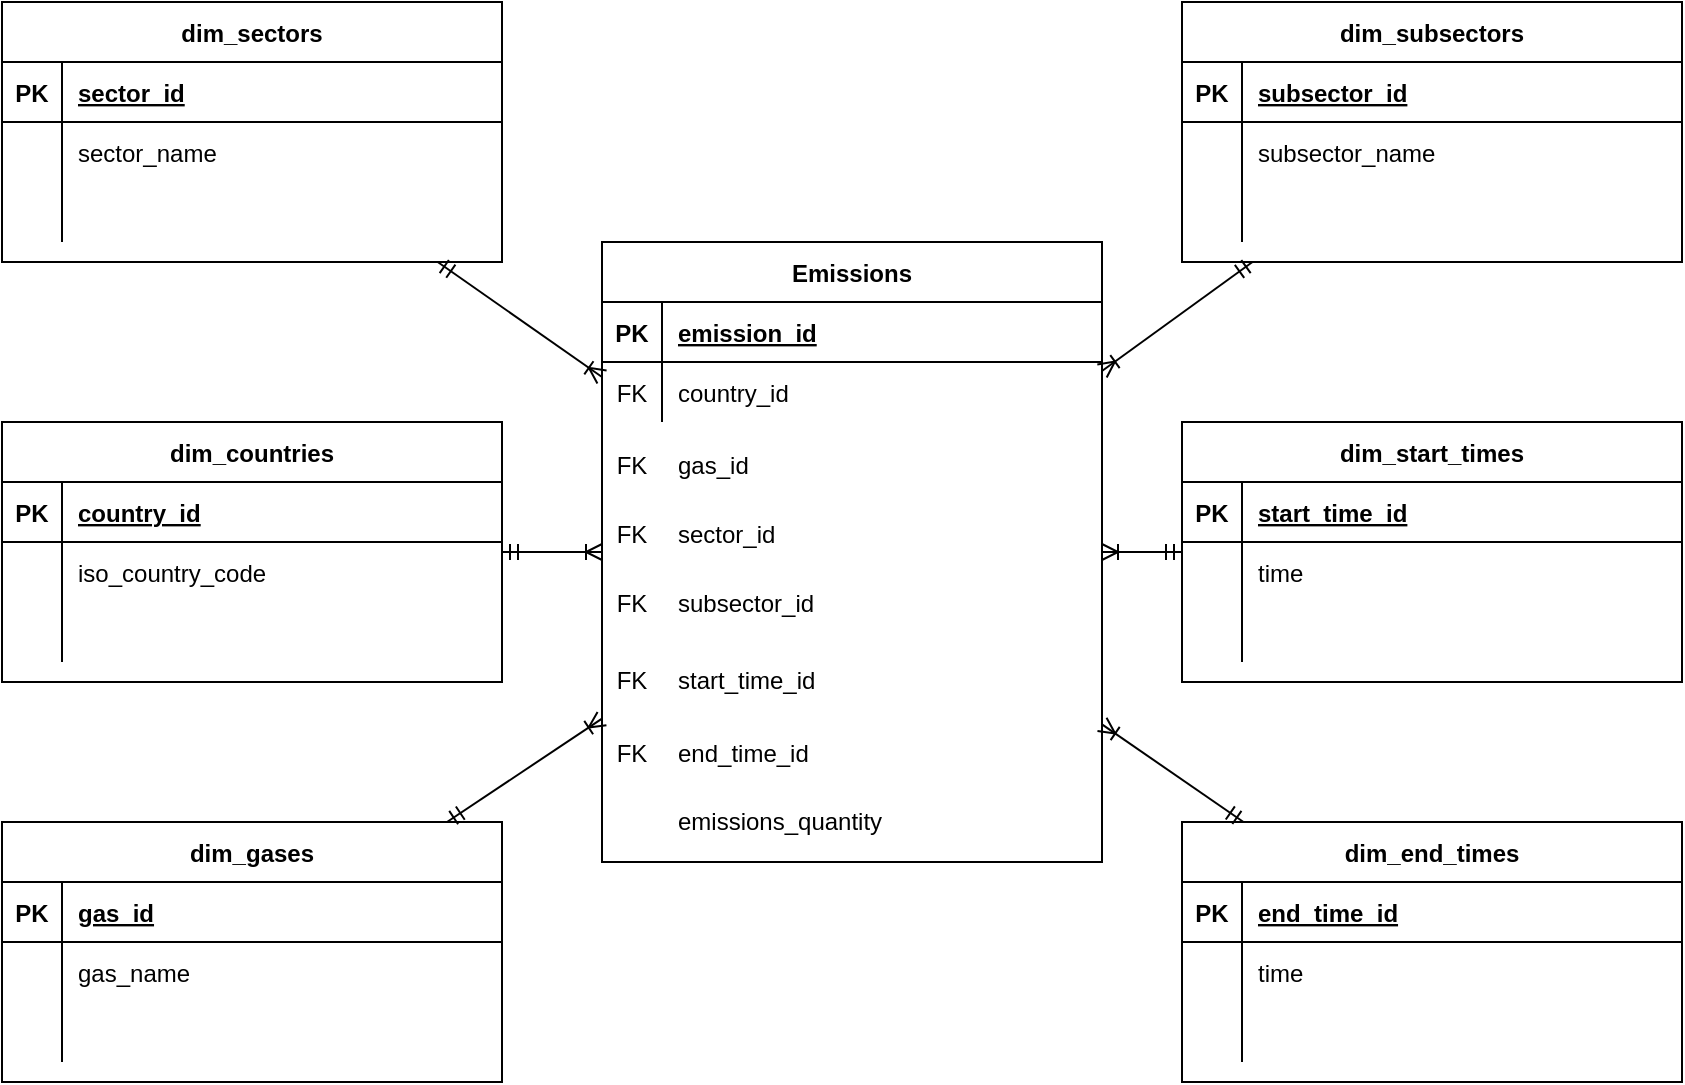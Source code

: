 <mxfile version="24.9.1">
  <diagram name="Page-1" id="B6PcATid6RtNg8YuIo3O">
    <mxGraphModel dx="2140" dy="569" grid="1" gridSize="10" guides="1" tooltips="1" connect="1" arrows="1" fold="1" page="1" pageScale="1" pageWidth="850" pageHeight="1100" math="0" shadow="0">
      <root>
        <mxCell id="0" />
        <mxCell id="1" parent="0" />
        <mxCell id="QcSYqMnwof4ORnEIv1YE-2" value="dim_countries" style="shape=table;startSize=30;container=1;collapsible=1;childLayout=tableLayout;fixedRows=1;rowLines=0;fontStyle=1;align=center;resizeLast=1;" parent="1" vertex="1">
          <mxGeometry x="-60" y="320" width="250" height="130" as="geometry" />
        </mxCell>
        <mxCell id="QcSYqMnwof4ORnEIv1YE-3" value="" style="shape=partialRectangle;collapsible=0;dropTarget=0;pointerEvents=0;fillColor=none;points=[[0,0.5],[1,0.5]];portConstraint=eastwest;top=0;left=0;right=0;bottom=1;" parent="QcSYqMnwof4ORnEIv1YE-2" vertex="1">
          <mxGeometry y="30" width="250" height="30" as="geometry" />
        </mxCell>
        <mxCell id="QcSYqMnwof4ORnEIv1YE-4" value="PK" style="shape=partialRectangle;overflow=hidden;connectable=0;fillColor=none;top=0;left=0;bottom=0;right=0;fontStyle=1;" parent="QcSYqMnwof4ORnEIv1YE-3" vertex="1">
          <mxGeometry width="30" height="30" as="geometry">
            <mxRectangle width="30" height="30" as="alternateBounds" />
          </mxGeometry>
        </mxCell>
        <mxCell id="QcSYqMnwof4ORnEIv1YE-5" value="country_id" style="shape=partialRectangle;overflow=hidden;connectable=0;fillColor=none;top=0;left=0;bottom=0;right=0;align=left;spacingLeft=6;fontStyle=5;" parent="QcSYqMnwof4ORnEIv1YE-3" vertex="1">
          <mxGeometry x="30" width="220" height="30" as="geometry">
            <mxRectangle width="220" height="30" as="alternateBounds" />
          </mxGeometry>
        </mxCell>
        <mxCell id="QcSYqMnwof4ORnEIv1YE-6" value="" style="shape=partialRectangle;collapsible=0;dropTarget=0;pointerEvents=0;fillColor=none;points=[[0,0.5],[1,0.5]];portConstraint=eastwest;top=0;left=0;right=0;bottom=0;" parent="QcSYqMnwof4ORnEIv1YE-2" vertex="1">
          <mxGeometry y="60" width="250" height="30" as="geometry" />
        </mxCell>
        <mxCell id="QcSYqMnwof4ORnEIv1YE-7" value="" style="shape=partialRectangle;overflow=hidden;connectable=0;fillColor=none;top=0;left=0;bottom=0;right=0;" parent="QcSYqMnwof4ORnEIv1YE-6" vertex="1">
          <mxGeometry width="30" height="30" as="geometry">
            <mxRectangle width="30" height="30" as="alternateBounds" />
          </mxGeometry>
        </mxCell>
        <mxCell id="QcSYqMnwof4ORnEIv1YE-8" value="iso_country_code" style="shape=partialRectangle;overflow=hidden;connectable=0;fillColor=none;top=0;left=0;bottom=0;right=0;align=left;spacingLeft=6;" parent="QcSYqMnwof4ORnEIv1YE-6" vertex="1">
          <mxGeometry x="30" width="220" height="30" as="geometry">
            <mxRectangle width="220" height="30" as="alternateBounds" />
          </mxGeometry>
        </mxCell>
        <mxCell id="QcSYqMnwof4ORnEIv1YE-9" value="" style="shape=partialRectangle;collapsible=0;dropTarget=0;pointerEvents=0;fillColor=none;points=[[0,0.5],[1,0.5]];portConstraint=eastwest;top=0;left=0;right=0;bottom=0;" parent="QcSYqMnwof4ORnEIv1YE-2" vertex="1">
          <mxGeometry y="90" width="250" height="30" as="geometry" />
        </mxCell>
        <mxCell id="QcSYqMnwof4ORnEIv1YE-10" value="" style="shape=partialRectangle;overflow=hidden;connectable=0;fillColor=none;top=0;left=0;bottom=0;right=0;" parent="QcSYqMnwof4ORnEIv1YE-9" vertex="1">
          <mxGeometry width="30" height="30" as="geometry">
            <mxRectangle width="30" height="30" as="alternateBounds" />
          </mxGeometry>
        </mxCell>
        <mxCell id="QcSYqMnwof4ORnEIv1YE-11" value="" style="shape=partialRectangle;overflow=hidden;connectable=0;fillColor=none;top=0;left=0;bottom=0;right=0;align=left;spacingLeft=6;" parent="QcSYqMnwof4ORnEIv1YE-9" vertex="1">
          <mxGeometry x="30" width="220" height="30" as="geometry">
            <mxRectangle width="220" height="30" as="alternateBounds" />
          </mxGeometry>
        </mxCell>
        <mxCell id="QcSYqMnwof4ORnEIv1YE-12" value="dim_gases" style="shape=table;startSize=30;container=1;collapsible=1;childLayout=tableLayout;fixedRows=1;rowLines=0;fontStyle=1;align=center;resizeLast=1;" parent="1" vertex="1">
          <mxGeometry x="-60" y="520" width="250" height="130" as="geometry" />
        </mxCell>
        <mxCell id="QcSYqMnwof4ORnEIv1YE-13" value="" style="shape=partialRectangle;collapsible=0;dropTarget=0;pointerEvents=0;fillColor=none;points=[[0,0.5],[1,0.5]];portConstraint=eastwest;top=0;left=0;right=0;bottom=1;" parent="QcSYqMnwof4ORnEIv1YE-12" vertex="1">
          <mxGeometry y="30" width="250" height="30" as="geometry" />
        </mxCell>
        <mxCell id="QcSYqMnwof4ORnEIv1YE-14" value="PK" style="shape=partialRectangle;overflow=hidden;connectable=0;fillColor=none;top=0;left=0;bottom=0;right=0;fontStyle=1;" parent="QcSYqMnwof4ORnEIv1YE-13" vertex="1">
          <mxGeometry width="30" height="30" as="geometry">
            <mxRectangle width="30" height="30" as="alternateBounds" />
          </mxGeometry>
        </mxCell>
        <mxCell id="QcSYqMnwof4ORnEIv1YE-15" value="gas_id" style="shape=partialRectangle;overflow=hidden;connectable=0;fillColor=none;top=0;left=0;bottom=0;right=0;align=left;spacingLeft=6;fontStyle=5;" parent="QcSYqMnwof4ORnEIv1YE-13" vertex="1">
          <mxGeometry x="30" width="220" height="30" as="geometry">
            <mxRectangle width="220" height="30" as="alternateBounds" />
          </mxGeometry>
        </mxCell>
        <mxCell id="QcSYqMnwof4ORnEIv1YE-16" value="" style="shape=partialRectangle;collapsible=0;dropTarget=0;pointerEvents=0;fillColor=none;points=[[0,0.5],[1,0.5]];portConstraint=eastwest;top=0;left=0;right=0;bottom=0;" parent="QcSYqMnwof4ORnEIv1YE-12" vertex="1">
          <mxGeometry y="60" width="250" height="30" as="geometry" />
        </mxCell>
        <mxCell id="QcSYqMnwof4ORnEIv1YE-17" value="" style="shape=partialRectangle;overflow=hidden;connectable=0;fillColor=none;top=0;left=0;bottom=0;right=0;" parent="QcSYqMnwof4ORnEIv1YE-16" vertex="1">
          <mxGeometry width="30" height="30" as="geometry">
            <mxRectangle width="30" height="30" as="alternateBounds" />
          </mxGeometry>
        </mxCell>
        <mxCell id="QcSYqMnwof4ORnEIv1YE-18" value="gas_name" style="shape=partialRectangle;overflow=hidden;connectable=0;fillColor=none;top=0;left=0;bottom=0;right=0;align=left;spacingLeft=6;" parent="QcSYqMnwof4ORnEIv1YE-16" vertex="1">
          <mxGeometry x="30" width="220" height="30" as="geometry">
            <mxRectangle width="220" height="30" as="alternateBounds" />
          </mxGeometry>
        </mxCell>
        <mxCell id="QcSYqMnwof4ORnEIv1YE-19" value="" style="shape=partialRectangle;collapsible=0;dropTarget=0;pointerEvents=0;fillColor=none;points=[[0,0.5],[1,0.5]];portConstraint=eastwest;top=0;left=0;right=0;bottom=0;" parent="QcSYqMnwof4ORnEIv1YE-12" vertex="1">
          <mxGeometry y="90" width="250" height="30" as="geometry" />
        </mxCell>
        <mxCell id="QcSYqMnwof4ORnEIv1YE-20" value="" style="shape=partialRectangle;overflow=hidden;connectable=0;fillColor=none;top=0;left=0;bottom=0;right=0;" parent="QcSYqMnwof4ORnEIv1YE-19" vertex="1">
          <mxGeometry width="30" height="30" as="geometry">
            <mxRectangle width="30" height="30" as="alternateBounds" />
          </mxGeometry>
        </mxCell>
        <mxCell id="QcSYqMnwof4ORnEIv1YE-21" value="" style="shape=partialRectangle;overflow=hidden;connectable=0;fillColor=none;top=0;left=0;bottom=0;right=0;align=left;spacingLeft=6;" parent="QcSYqMnwof4ORnEIv1YE-19" vertex="1">
          <mxGeometry x="30" width="220" height="30" as="geometry">
            <mxRectangle width="220" height="30" as="alternateBounds" />
          </mxGeometry>
        </mxCell>
        <mxCell id="QcSYqMnwof4ORnEIv1YE-22" value="dim_subsectors" style="shape=table;startSize=30;container=1;collapsible=1;childLayout=tableLayout;fixedRows=1;rowLines=0;fontStyle=1;align=center;resizeLast=1;" parent="1" vertex="1">
          <mxGeometry x="530" y="110" width="250" height="130" as="geometry" />
        </mxCell>
        <mxCell id="QcSYqMnwof4ORnEIv1YE-23" value="" style="shape=partialRectangle;collapsible=0;dropTarget=0;pointerEvents=0;fillColor=none;points=[[0,0.5],[1,0.5]];portConstraint=eastwest;top=0;left=0;right=0;bottom=1;" parent="QcSYqMnwof4ORnEIv1YE-22" vertex="1">
          <mxGeometry y="30" width="250" height="30" as="geometry" />
        </mxCell>
        <mxCell id="QcSYqMnwof4ORnEIv1YE-24" value="PK" style="shape=partialRectangle;overflow=hidden;connectable=0;fillColor=none;top=0;left=0;bottom=0;right=0;fontStyle=1;" parent="QcSYqMnwof4ORnEIv1YE-23" vertex="1">
          <mxGeometry width="30" height="30" as="geometry">
            <mxRectangle width="30" height="30" as="alternateBounds" />
          </mxGeometry>
        </mxCell>
        <mxCell id="QcSYqMnwof4ORnEIv1YE-25" value="subsector_id" style="shape=partialRectangle;overflow=hidden;connectable=0;fillColor=none;top=0;left=0;bottom=0;right=0;align=left;spacingLeft=6;fontStyle=5;" parent="QcSYqMnwof4ORnEIv1YE-23" vertex="1">
          <mxGeometry x="30" width="220" height="30" as="geometry">
            <mxRectangle width="220" height="30" as="alternateBounds" />
          </mxGeometry>
        </mxCell>
        <mxCell id="QcSYqMnwof4ORnEIv1YE-26" value="" style="shape=partialRectangle;collapsible=0;dropTarget=0;pointerEvents=0;fillColor=none;points=[[0,0.5],[1,0.5]];portConstraint=eastwest;top=0;left=0;right=0;bottom=0;" parent="QcSYqMnwof4ORnEIv1YE-22" vertex="1">
          <mxGeometry y="60" width="250" height="30" as="geometry" />
        </mxCell>
        <mxCell id="QcSYqMnwof4ORnEIv1YE-27" value="" style="shape=partialRectangle;overflow=hidden;connectable=0;fillColor=none;top=0;left=0;bottom=0;right=0;" parent="QcSYqMnwof4ORnEIv1YE-26" vertex="1">
          <mxGeometry width="30" height="30" as="geometry">
            <mxRectangle width="30" height="30" as="alternateBounds" />
          </mxGeometry>
        </mxCell>
        <mxCell id="QcSYqMnwof4ORnEIv1YE-28" value="subsector_name" style="shape=partialRectangle;overflow=hidden;connectable=0;fillColor=none;top=0;left=0;bottom=0;right=0;align=left;spacingLeft=6;" parent="QcSYqMnwof4ORnEIv1YE-26" vertex="1">
          <mxGeometry x="30" width="220" height="30" as="geometry">
            <mxRectangle width="220" height="30" as="alternateBounds" />
          </mxGeometry>
        </mxCell>
        <mxCell id="QcSYqMnwof4ORnEIv1YE-29" value="" style="shape=partialRectangle;collapsible=0;dropTarget=0;pointerEvents=0;fillColor=none;points=[[0,0.5],[1,0.5]];portConstraint=eastwest;top=0;left=0;right=0;bottom=0;" parent="QcSYqMnwof4ORnEIv1YE-22" vertex="1">
          <mxGeometry y="90" width="250" height="30" as="geometry" />
        </mxCell>
        <mxCell id="QcSYqMnwof4ORnEIv1YE-30" value="" style="shape=partialRectangle;overflow=hidden;connectable=0;fillColor=none;top=0;left=0;bottom=0;right=0;" parent="QcSYqMnwof4ORnEIv1YE-29" vertex="1">
          <mxGeometry width="30" height="30" as="geometry">
            <mxRectangle width="30" height="30" as="alternateBounds" />
          </mxGeometry>
        </mxCell>
        <mxCell id="QcSYqMnwof4ORnEIv1YE-31" value="" style="shape=partialRectangle;overflow=hidden;connectable=0;fillColor=none;top=0;left=0;bottom=0;right=0;align=left;spacingLeft=6;" parent="QcSYqMnwof4ORnEIv1YE-29" vertex="1">
          <mxGeometry x="30" width="220" height="30" as="geometry">
            <mxRectangle width="220" height="30" as="alternateBounds" />
          </mxGeometry>
        </mxCell>
        <mxCell id="QcSYqMnwof4ORnEIv1YE-32" value="" style="group" parent="1" vertex="1" connectable="0">
          <mxGeometry x="240" y="230" width="250" height="310" as="geometry" />
        </mxCell>
        <mxCell id="QcSYqMnwof4ORnEIv1YE-33" value="Emissions" style="shape=table;startSize=30;container=1;collapsible=1;childLayout=tableLayout;fixedRows=1;rowLines=0;fontStyle=1;align=center;resizeLast=1;" parent="QcSYqMnwof4ORnEIv1YE-32" vertex="1">
          <mxGeometry width="250" height="310.0" as="geometry" />
        </mxCell>
        <mxCell id="QcSYqMnwof4ORnEIv1YE-34" value="" style="shape=partialRectangle;collapsible=0;dropTarget=0;pointerEvents=0;fillColor=none;points=[[0,0.5],[1,0.5]];portConstraint=eastwest;top=0;left=0;right=0;bottom=1;" parent="QcSYqMnwof4ORnEIv1YE-33" vertex="1">
          <mxGeometry y="30" width="250" height="30" as="geometry" />
        </mxCell>
        <mxCell id="QcSYqMnwof4ORnEIv1YE-35" value="PK" style="shape=partialRectangle;overflow=hidden;connectable=0;fillColor=none;top=0;left=0;bottom=0;right=0;fontStyle=1;" parent="QcSYqMnwof4ORnEIv1YE-34" vertex="1">
          <mxGeometry width="30" height="30" as="geometry">
            <mxRectangle width="30" height="30" as="alternateBounds" />
          </mxGeometry>
        </mxCell>
        <mxCell id="QcSYqMnwof4ORnEIv1YE-36" value="emission_id" style="shape=partialRectangle;overflow=hidden;connectable=0;fillColor=none;top=0;left=0;bottom=0;right=0;align=left;spacingLeft=6;fontStyle=5;" parent="QcSYqMnwof4ORnEIv1YE-34" vertex="1">
          <mxGeometry x="30" width="220" height="30" as="geometry">
            <mxRectangle width="220" height="30" as="alternateBounds" />
          </mxGeometry>
        </mxCell>
        <mxCell id="QcSYqMnwof4ORnEIv1YE-37" value="" style="shape=partialRectangle;collapsible=0;dropTarget=0;pointerEvents=0;fillColor=none;points=[[0,0.5],[1,0.5]];portConstraint=eastwest;top=0;left=0;right=0;bottom=0;" parent="QcSYqMnwof4ORnEIv1YE-33" vertex="1">
          <mxGeometry y="60" width="250" height="30" as="geometry" />
        </mxCell>
        <mxCell id="QcSYqMnwof4ORnEIv1YE-38" value="FK" style="shape=partialRectangle;overflow=hidden;connectable=0;fillColor=none;top=0;left=0;bottom=0;right=0;" parent="QcSYqMnwof4ORnEIv1YE-37" vertex="1">
          <mxGeometry width="30" height="30" as="geometry">
            <mxRectangle width="30" height="30" as="alternateBounds" />
          </mxGeometry>
        </mxCell>
        <mxCell id="QcSYqMnwof4ORnEIv1YE-39" value="country_id" style="shape=partialRectangle;overflow=hidden;connectable=0;fillColor=none;top=0;left=0;bottom=0;right=0;align=left;spacingLeft=6;" parent="QcSYqMnwof4ORnEIv1YE-37" vertex="1">
          <mxGeometry x="30" width="220" height="30" as="geometry">
            <mxRectangle width="220" height="30" as="alternateBounds" />
          </mxGeometry>
        </mxCell>
        <mxCell id="QcSYqMnwof4ORnEIv1YE-40" value="" style="shape=partialRectangle;collapsible=0;dropTarget=0;pointerEvents=0;fillColor=none;points=[[0,0.5],[1,0.5]];portConstraint=eastwest;top=0;left=0;right=0;bottom=0;" parent="QcSYqMnwof4ORnEIv1YE-32" vertex="1">
          <mxGeometry y="79.995" width="250" height="62.0" as="geometry" />
        </mxCell>
        <mxCell id="QcSYqMnwof4ORnEIv1YE-41" value="FK" style="shape=partialRectangle;overflow=hidden;connectable=0;fillColor=none;top=0;left=0;bottom=0;right=0;" parent="QcSYqMnwof4ORnEIv1YE-40" vertex="1">
          <mxGeometry width="30" height="62.0" as="geometry">
            <mxRectangle width="30" height="30" as="alternateBounds" />
          </mxGeometry>
        </mxCell>
        <mxCell id="QcSYqMnwof4ORnEIv1YE-42" value="gas_id" style="shape=partialRectangle;overflow=hidden;connectable=0;fillColor=none;top=0;left=0;bottom=0;right=0;align=left;spacingLeft=6;" parent="QcSYqMnwof4ORnEIv1YE-40" vertex="1">
          <mxGeometry x="30" width="220" height="62.0" as="geometry">
            <mxRectangle width="220" height="30" as="alternateBounds" />
          </mxGeometry>
        </mxCell>
        <mxCell id="QcSYqMnwof4ORnEIv1YE-43" value="" style="shape=partialRectangle;collapsible=0;dropTarget=0;pointerEvents=0;fillColor=none;points=[[0,0.5],[1,0.5]];portConstraint=eastwest;top=0;left=0;right=0;bottom=0;" parent="QcSYqMnwof4ORnEIv1YE-32" vertex="1">
          <mxGeometry y="114.433" width="250" height="62.0" as="geometry" />
        </mxCell>
        <mxCell id="QcSYqMnwof4ORnEIv1YE-44" value="FK" style="shape=partialRectangle;overflow=hidden;connectable=0;fillColor=none;top=0;left=0;bottom=0;right=0;" parent="QcSYqMnwof4ORnEIv1YE-43" vertex="1">
          <mxGeometry width="30" height="62.0" as="geometry">
            <mxRectangle width="30" height="30" as="alternateBounds" />
          </mxGeometry>
        </mxCell>
        <mxCell id="QcSYqMnwof4ORnEIv1YE-45" value="sector_id" style="shape=partialRectangle;overflow=hidden;connectable=0;fillColor=none;top=0;left=0;bottom=0;right=0;align=left;spacingLeft=6;" parent="QcSYqMnwof4ORnEIv1YE-43" vertex="1">
          <mxGeometry x="30" width="220" height="62.0" as="geometry">
            <mxRectangle width="220" height="30" as="alternateBounds" />
          </mxGeometry>
        </mxCell>
        <mxCell id="QcSYqMnwof4ORnEIv1YE-46" value="" style="shape=partialRectangle;collapsible=0;dropTarget=0;pointerEvents=0;fillColor=none;points=[[0,0.5],[1,0.5]];portConstraint=eastwest;top=0;left=0;right=0;bottom=0;" parent="QcSYqMnwof4ORnEIv1YE-32" vertex="1">
          <mxGeometry y="187.426" width="250" height="62.0" as="geometry" />
        </mxCell>
        <mxCell id="QcSYqMnwof4ORnEIv1YE-47" value="FK" style="shape=partialRectangle;overflow=hidden;connectable=0;fillColor=none;top=0;left=0;bottom=0;right=0;" parent="QcSYqMnwof4ORnEIv1YE-46" vertex="1">
          <mxGeometry width="30" height="62.0" as="geometry">
            <mxRectangle width="30" height="30" as="alternateBounds" />
          </mxGeometry>
        </mxCell>
        <mxCell id="QcSYqMnwof4ORnEIv1YE-48" value="start_time_id" style="shape=partialRectangle;overflow=hidden;connectable=0;fillColor=none;top=0;left=0;bottom=0;right=0;align=left;spacingLeft=6;" parent="QcSYqMnwof4ORnEIv1YE-46" vertex="1">
          <mxGeometry x="30" width="220" height="62.0" as="geometry">
            <mxRectangle width="220" height="30" as="alternateBounds" />
          </mxGeometry>
        </mxCell>
        <mxCell id="QcSYqMnwof4ORnEIv1YE-49" value="emissions_quantity" style="shape=partialRectangle;overflow=hidden;connectable=0;fillColor=none;top=0;left=0;bottom=0;right=0;align=left;spacingLeft=6;" parent="QcSYqMnwof4ORnEIv1YE-32" vertex="1">
          <mxGeometry x="30" y="258.003" width="220" height="62.0" as="geometry">
            <mxRectangle width="220" height="30" as="alternateBounds" />
          </mxGeometry>
        </mxCell>
        <mxCell id="QcSYqMnwof4ORnEIv1YE-64" value="" style="shape=partialRectangle;collapsible=0;dropTarget=0;pointerEvents=0;fillColor=none;points=[[0,0.5],[1,0.5]];portConstraint=eastwest;top=0;left=0;right=0;bottom=0;" parent="QcSYqMnwof4ORnEIv1YE-32" vertex="1">
          <mxGeometry y="148.877" width="250" height="62.0" as="geometry" />
        </mxCell>
        <mxCell id="QcSYqMnwof4ORnEIv1YE-65" value="FK" style="shape=partialRectangle;overflow=hidden;connectable=0;fillColor=none;top=0;left=0;bottom=0;right=0;" parent="QcSYqMnwof4ORnEIv1YE-64" vertex="1">
          <mxGeometry width="30" height="62.0" as="geometry">
            <mxRectangle width="30" height="30" as="alternateBounds" />
          </mxGeometry>
        </mxCell>
        <mxCell id="QcSYqMnwof4ORnEIv1YE-66" value="subsector_id" style="shape=partialRectangle;overflow=hidden;connectable=0;fillColor=none;top=0;left=0;bottom=0;right=0;align=left;spacingLeft=6;" parent="QcSYqMnwof4ORnEIv1YE-64" vertex="1">
          <mxGeometry x="30" width="220" height="62.0" as="geometry">
            <mxRectangle width="220" height="30" as="alternateBounds" />
          </mxGeometry>
        </mxCell>
        <mxCell id="QcSYqMnwof4ORnEIv1YE-67" value="" style="shape=partialRectangle;collapsible=0;dropTarget=0;pointerEvents=0;fillColor=none;points=[[0,0.5],[1,0.5]];portConstraint=eastwest;top=0;left=0;right=0;bottom=0;" parent="QcSYqMnwof4ORnEIv1YE-32" vertex="1">
          <mxGeometry y="223.996" width="250" height="62.0" as="geometry" />
        </mxCell>
        <mxCell id="QcSYqMnwof4ORnEIv1YE-68" value="FK" style="shape=partialRectangle;overflow=hidden;connectable=0;fillColor=none;top=0;left=0;bottom=0;right=0;" parent="QcSYqMnwof4ORnEIv1YE-67" vertex="1">
          <mxGeometry width="30" height="62.0" as="geometry">
            <mxRectangle width="30" height="30" as="alternateBounds" />
          </mxGeometry>
        </mxCell>
        <mxCell id="QcSYqMnwof4ORnEIv1YE-69" value="end_time_id" style="shape=partialRectangle;overflow=hidden;connectable=0;fillColor=none;top=0;left=0;bottom=0;right=0;align=left;spacingLeft=6;" parent="QcSYqMnwof4ORnEIv1YE-67" vertex="1">
          <mxGeometry x="30" width="220" height="62.0" as="geometry">
            <mxRectangle width="220" height="30" as="alternateBounds" />
          </mxGeometry>
        </mxCell>
        <mxCell id="QcSYqMnwof4ORnEIv1YE-50" value="dim_end_times" style="shape=table;startSize=30;container=1;collapsible=1;childLayout=tableLayout;fixedRows=1;rowLines=0;fontStyle=1;align=center;resizeLast=1;" parent="1" vertex="1">
          <mxGeometry x="530" y="520" width="250" height="130" as="geometry" />
        </mxCell>
        <mxCell id="QcSYqMnwof4ORnEIv1YE-51" value="" style="shape=partialRectangle;collapsible=0;dropTarget=0;pointerEvents=0;fillColor=none;points=[[0,0.5],[1,0.5]];portConstraint=eastwest;top=0;left=0;right=0;bottom=1;" parent="QcSYqMnwof4ORnEIv1YE-50" vertex="1">
          <mxGeometry y="30" width="250" height="30" as="geometry" />
        </mxCell>
        <mxCell id="QcSYqMnwof4ORnEIv1YE-52" value="PK" style="shape=partialRectangle;overflow=hidden;connectable=0;fillColor=none;top=0;left=0;bottom=0;right=0;fontStyle=1;" parent="QcSYqMnwof4ORnEIv1YE-51" vertex="1">
          <mxGeometry width="30" height="30" as="geometry">
            <mxRectangle width="30" height="30" as="alternateBounds" />
          </mxGeometry>
        </mxCell>
        <mxCell id="QcSYqMnwof4ORnEIv1YE-53" value="end_time_id" style="shape=partialRectangle;overflow=hidden;connectable=0;fillColor=none;top=0;left=0;bottom=0;right=0;align=left;spacingLeft=6;fontStyle=5;" parent="QcSYqMnwof4ORnEIv1YE-51" vertex="1">
          <mxGeometry x="30" width="220" height="30" as="geometry">
            <mxRectangle width="220" height="30" as="alternateBounds" />
          </mxGeometry>
        </mxCell>
        <mxCell id="QcSYqMnwof4ORnEIv1YE-54" value="" style="shape=partialRectangle;collapsible=0;dropTarget=0;pointerEvents=0;fillColor=none;points=[[0,0.5],[1,0.5]];portConstraint=eastwest;top=0;left=0;right=0;bottom=0;" parent="QcSYqMnwof4ORnEIv1YE-50" vertex="1">
          <mxGeometry y="60" width="250" height="30" as="geometry" />
        </mxCell>
        <mxCell id="QcSYqMnwof4ORnEIv1YE-55" value="" style="shape=partialRectangle;overflow=hidden;connectable=0;fillColor=none;top=0;left=0;bottom=0;right=0;" parent="QcSYqMnwof4ORnEIv1YE-54" vertex="1">
          <mxGeometry width="30" height="30" as="geometry">
            <mxRectangle width="30" height="30" as="alternateBounds" />
          </mxGeometry>
        </mxCell>
        <mxCell id="QcSYqMnwof4ORnEIv1YE-56" value="time" style="shape=partialRectangle;overflow=hidden;connectable=0;fillColor=none;top=0;left=0;bottom=0;right=0;align=left;spacingLeft=6;" parent="QcSYqMnwof4ORnEIv1YE-54" vertex="1">
          <mxGeometry x="30" width="220" height="30" as="geometry">
            <mxRectangle width="220" height="30" as="alternateBounds" />
          </mxGeometry>
        </mxCell>
        <mxCell id="QcSYqMnwof4ORnEIv1YE-57" value="" style="shape=partialRectangle;collapsible=0;dropTarget=0;pointerEvents=0;fillColor=none;points=[[0,0.5],[1,0.5]];portConstraint=eastwest;top=0;left=0;right=0;bottom=0;" parent="QcSYqMnwof4ORnEIv1YE-50" vertex="1">
          <mxGeometry y="90" width="250" height="30" as="geometry" />
        </mxCell>
        <mxCell id="QcSYqMnwof4ORnEIv1YE-58" value="" style="shape=partialRectangle;overflow=hidden;connectable=0;fillColor=none;top=0;left=0;bottom=0;right=0;" parent="QcSYqMnwof4ORnEIv1YE-57" vertex="1">
          <mxGeometry width="30" height="30" as="geometry">
            <mxRectangle width="30" height="30" as="alternateBounds" />
          </mxGeometry>
        </mxCell>
        <mxCell id="QcSYqMnwof4ORnEIv1YE-59" value="" style="shape=partialRectangle;overflow=hidden;connectable=0;fillColor=none;top=0;left=0;bottom=0;right=0;align=left;spacingLeft=6;" parent="QcSYqMnwof4ORnEIv1YE-57" vertex="1">
          <mxGeometry x="30" width="220" height="30" as="geometry">
            <mxRectangle width="220" height="30" as="alternateBounds" />
          </mxGeometry>
        </mxCell>
        <mxCell id="QcSYqMnwof4ORnEIv1YE-60" value="" style="fontSize=12;html=1;endArrow=ERoneToMany;startArrow=ERmandOne;rounded=0;" parent="1" source="QcSYqMnwof4ORnEIv1YE-2" target="QcSYqMnwof4ORnEIv1YE-33" edge="1">
          <mxGeometry width="100" height="100" relative="1" as="geometry">
            <mxPoint x="260" y="370" as="sourcePoint" />
            <mxPoint x="360" y="270" as="targetPoint" />
          </mxGeometry>
        </mxCell>
        <mxCell id="QcSYqMnwof4ORnEIv1YE-61" value="" style="fontSize=12;html=1;endArrow=ERoneToMany;startArrow=ERmandOne;rounded=0;" parent="1" source="QcSYqMnwof4ORnEIv1YE-50" target="QcSYqMnwof4ORnEIv1YE-33" edge="1">
          <mxGeometry width="100" height="100" relative="1" as="geometry">
            <mxPoint x="190" y="240" as="sourcePoint" />
            <mxPoint x="250" y="274" as="targetPoint" />
          </mxGeometry>
        </mxCell>
        <mxCell id="QcSYqMnwof4ORnEIv1YE-62" value="" style="fontSize=12;html=1;endArrow=ERoneToMany;startArrow=ERmandOne;rounded=0;" parent="1" source="QcSYqMnwof4ORnEIv1YE-12" target="QcSYqMnwof4ORnEIv1YE-33" edge="1">
          <mxGeometry width="100" height="100" relative="1" as="geometry">
            <mxPoint x="200" y="250" as="sourcePoint" />
            <mxPoint x="260" y="284" as="targetPoint" />
          </mxGeometry>
        </mxCell>
        <mxCell id="QcSYqMnwof4ORnEIv1YE-63" value="" style="fontSize=12;html=1;endArrow=ERoneToMany;startArrow=ERmandOne;rounded=0;" parent="1" source="QcSYqMnwof4ORnEIv1YE-22" target="QcSYqMnwof4ORnEIv1YE-33" edge="1">
          <mxGeometry width="100" height="100" relative="1" as="geometry">
            <mxPoint x="210" y="260" as="sourcePoint" />
            <mxPoint x="270" y="294" as="targetPoint" />
          </mxGeometry>
        </mxCell>
        <mxCell id="QcSYqMnwof4ORnEIv1YE-70" value="dim_sectors" style="shape=table;startSize=30;container=1;collapsible=1;childLayout=tableLayout;fixedRows=1;rowLines=0;fontStyle=1;align=center;resizeLast=1;" parent="1" vertex="1">
          <mxGeometry x="-60" y="110" width="250" height="130" as="geometry" />
        </mxCell>
        <mxCell id="QcSYqMnwof4ORnEIv1YE-71" value="" style="shape=partialRectangle;collapsible=0;dropTarget=0;pointerEvents=0;fillColor=none;points=[[0,0.5],[1,0.5]];portConstraint=eastwest;top=0;left=0;right=0;bottom=1;" parent="QcSYqMnwof4ORnEIv1YE-70" vertex="1">
          <mxGeometry y="30" width="250" height="30" as="geometry" />
        </mxCell>
        <mxCell id="QcSYqMnwof4ORnEIv1YE-72" value="PK" style="shape=partialRectangle;overflow=hidden;connectable=0;fillColor=none;top=0;left=0;bottom=0;right=0;fontStyle=1;" parent="QcSYqMnwof4ORnEIv1YE-71" vertex="1">
          <mxGeometry width="30" height="30" as="geometry">
            <mxRectangle width="30" height="30" as="alternateBounds" />
          </mxGeometry>
        </mxCell>
        <mxCell id="QcSYqMnwof4ORnEIv1YE-73" value="sector_id" style="shape=partialRectangle;overflow=hidden;connectable=0;fillColor=none;top=0;left=0;bottom=0;right=0;align=left;spacingLeft=6;fontStyle=5;" parent="QcSYqMnwof4ORnEIv1YE-71" vertex="1">
          <mxGeometry x="30" width="220" height="30" as="geometry">
            <mxRectangle width="220" height="30" as="alternateBounds" />
          </mxGeometry>
        </mxCell>
        <mxCell id="QcSYqMnwof4ORnEIv1YE-74" value="" style="shape=partialRectangle;collapsible=0;dropTarget=0;pointerEvents=0;fillColor=none;points=[[0,0.5],[1,0.5]];portConstraint=eastwest;top=0;left=0;right=0;bottom=0;" parent="QcSYqMnwof4ORnEIv1YE-70" vertex="1">
          <mxGeometry y="60" width="250" height="30" as="geometry" />
        </mxCell>
        <mxCell id="QcSYqMnwof4ORnEIv1YE-75" value="" style="shape=partialRectangle;overflow=hidden;connectable=0;fillColor=none;top=0;left=0;bottom=0;right=0;" parent="QcSYqMnwof4ORnEIv1YE-74" vertex="1">
          <mxGeometry width="30" height="30" as="geometry">
            <mxRectangle width="30" height="30" as="alternateBounds" />
          </mxGeometry>
        </mxCell>
        <mxCell id="QcSYqMnwof4ORnEIv1YE-76" value="sector_name" style="shape=partialRectangle;overflow=hidden;connectable=0;fillColor=none;top=0;left=0;bottom=0;right=0;align=left;spacingLeft=6;" parent="QcSYqMnwof4ORnEIv1YE-74" vertex="1">
          <mxGeometry x="30" width="220" height="30" as="geometry">
            <mxRectangle width="220" height="30" as="alternateBounds" />
          </mxGeometry>
        </mxCell>
        <mxCell id="QcSYqMnwof4ORnEIv1YE-77" value="" style="shape=partialRectangle;collapsible=0;dropTarget=0;pointerEvents=0;fillColor=none;points=[[0,0.5],[1,0.5]];portConstraint=eastwest;top=0;left=0;right=0;bottom=0;" parent="QcSYqMnwof4ORnEIv1YE-70" vertex="1">
          <mxGeometry y="90" width="250" height="30" as="geometry" />
        </mxCell>
        <mxCell id="QcSYqMnwof4ORnEIv1YE-78" value="" style="shape=partialRectangle;overflow=hidden;connectable=0;fillColor=none;top=0;left=0;bottom=0;right=0;" parent="QcSYqMnwof4ORnEIv1YE-77" vertex="1">
          <mxGeometry width="30" height="30" as="geometry">
            <mxRectangle width="30" height="30" as="alternateBounds" />
          </mxGeometry>
        </mxCell>
        <mxCell id="QcSYqMnwof4ORnEIv1YE-79" value="" style="shape=partialRectangle;overflow=hidden;connectable=0;fillColor=none;top=0;left=0;bottom=0;right=0;align=left;spacingLeft=6;" parent="QcSYqMnwof4ORnEIv1YE-77" vertex="1">
          <mxGeometry x="30" width="220" height="30" as="geometry">
            <mxRectangle width="220" height="30" as="alternateBounds" />
          </mxGeometry>
        </mxCell>
        <mxCell id="QcSYqMnwof4ORnEIv1YE-80" value="dim_start_times" style="shape=table;startSize=30;container=1;collapsible=1;childLayout=tableLayout;fixedRows=1;rowLines=0;fontStyle=1;align=center;resizeLast=1;" parent="1" vertex="1">
          <mxGeometry x="530" y="320" width="250" height="130" as="geometry" />
        </mxCell>
        <mxCell id="QcSYqMnwof4ORnEIv1YE-81" value="" style="shape=partialRectangle;collapsible=0;dropTarget=0;pointerEvents=0;fillColor=none;points=[[0,0.5],[1,0.5]];portConstraint=eastwest;top=0;left=0;right=0;bottom=1;" parent="QcSYqMnwof4ORnEIv1YE-80" vertex="1">
          <mxGeometry y="30" width="250" height="30" as="geometry" />
        </mxCell>
        <mxCell id="QcSYqMnwof4ORnEIv1YE-82" value="PK" style="shape=partialRectangle;overflow=hidden;connectable=0;fillColor=none;top=0;left=0;bottom=0;right=0;fontStyle=1;" parent="QcSYqMnwof4ORnEIv1YE-81" vertex="1">
          <mxGeometry width="30" height="30" as="geometry">
            <mxRectangle width="30" height="30" as="alternateBounds" />
          </mxGeometry>
        </mxCell>
        <mxCell id="QcSYqMnwof4ORnEIv1YE-83" value="start_time_id" style="shape=partialRectangle;overflow=hidden;connectable=0;fillColor=none;top=0;left=0;bottom=0;right=0;align=left;spacingLeft=6;fontStyle=5;" parent="QcSYqMnwof4ORnEIv1YE-81" vertex="1">
          <mxGeometry x="30" width="220" height="30" as="geometry">
            <mxRectangle width="220" height="30" as="alternateBounds" />
          </mxGeometry>
        </mxCell>
        <mxCell id="QcSYqMnwof4ORnEIv1YE-84" value="" style="shape=partialRectangle;collapsible=0;dropTarget=0;pointerEvents=0;fillColor=none;points=[[0,0.5],[1,0.5]];portConstraint=eastwest;top=0;left=0;right=0;bottom=0;" parent="QcSYqMnwof4ORnEIv1YE-80" vertex="1">
          <mxGeometry y="60" width="250" height="30" as="geometry" />
        </mxCell>
        <mxCell id="QcSYqMnwof4ORnEIv1YE-85" value="" style="shape=partialRectangle;overflow=hidden;connectable=0;fillColor=none;top=0;left=0;bottom=0;right=0;" parent="QcSYqMnwof4ORnEIv1YE-84" vertex="1">
          <mxGeometry width="30" height="30" as="geometry">
            <mxRectangle width="30" height="30" as="alternateBounds" />
          </mxGeometry>
        </mxCell>
        <mxCell id="QcSYqMnwof4ORnEIv1YE-86" value="time" style="shape=partialRectangle;overflow=hidden;connectable=0;fillColor=none;top=0;left=0;bottom=0;right=0;align=left;spacingLeft=6;" parent="QcSYqMnwof4ORnEIv1YE-84" vertex="1">
          <mxGeometry x="30" width="220" height="30" as="geometry">
            <mxRectangle width="220" height="30" as="alternateBounds" />
          </mxGeometry>
        </mxCell>
        <mxCell id="QcSYqMnwof4ORnEIv1YE-87" value="" style="shape=partialRectangle;collapsible=0;dropTarget=0;pointerEvents=0;fillColor=none;points=[[0,0.5],[1,0.5]];portConstraint=eastwest;top=0;left=0;right=0;bottom=0;" parent="QcSYqMnwof4ORnEIv1YE-80" vertex="1">
          <mxGeometry y="90" width="250" height="30" as="geometry" />
        </mxCell>
        <mxCell id="QcSYqMnwof4ORnEIv1YE-88" value="" style="shape=partialRectangle;overflow=hidden;connectable=0;fillColor=none;top=0;left=0;bottom=0;right=0;" parent="QcSYqMnwof4ORnEIv1YE-87" vertex="1">
          <mxGeometry width="30" height="30" as="geometry">
            <mxRectangle width="30" height="30" as="alternateBounds" />
          </mxGeometry>
        </mxCell>
        <mxCell id="QcSYqMnwof4ORnEIv1YE-89" value="" style="shape=partialRectangle;overflow=hidden;connectable=0;fillColor=none;top=0;left=0;bottom=0;right=0;align=left;spacingLeft=6;" parent="QcSYqMnwof4ORnEIv1YE-87" vertex="1">
          <mxGeometry x="30" width="220" height="30" as="geometry">
            <mxRectangle width="220" height="30" as="alternateBounds" />
          </mxGeometry>
        </mxCell>
        <mxCell id="QcSYqMnwof4ORnEIv1YE-90" value="" style="fontSize=12;html=1;endArrow=ERoneToMany;startArrow=ERmandOne;rounded=0;" parent="1" source="QcSYqMnwof4ORnEIv1YE-80" target="QcSYqMnwof4ORnEIv1YE-33" edge="1">
          <mxGeometry width="100" height="100" relative="1" as="geometry">
            <mxPoint x="575" y="250" as="sourcePoint" />
            <mxPoint x="500" y="304" as="targetPoint" />
          </mxGeometry>
        </mxCell>
        <mxCell id="QcSYqMnwof4ORnEIv1YE-92" value="" style="fontSize=12;html=1;endArrow=ERoneToMany;startArrow=ERmandOne;rounded=0;" parent="1" source="QcSYqMnwof4ORnEIv1YE-70" target="QcSYqMnwof4ORnEIv1YE-33" edge="1">
          <mxGeometry width="100" height="100" relative="1" as="geometry">
            <mxPoint x="585" y="260" as="sourcePoint" />
            <mxPoint x="510" y="314" as="targetPoint" />
          </mxGeometry>
        </mxCell>
      </root>
    </mxGraphModel>
  </diagram>
</mxfile>
